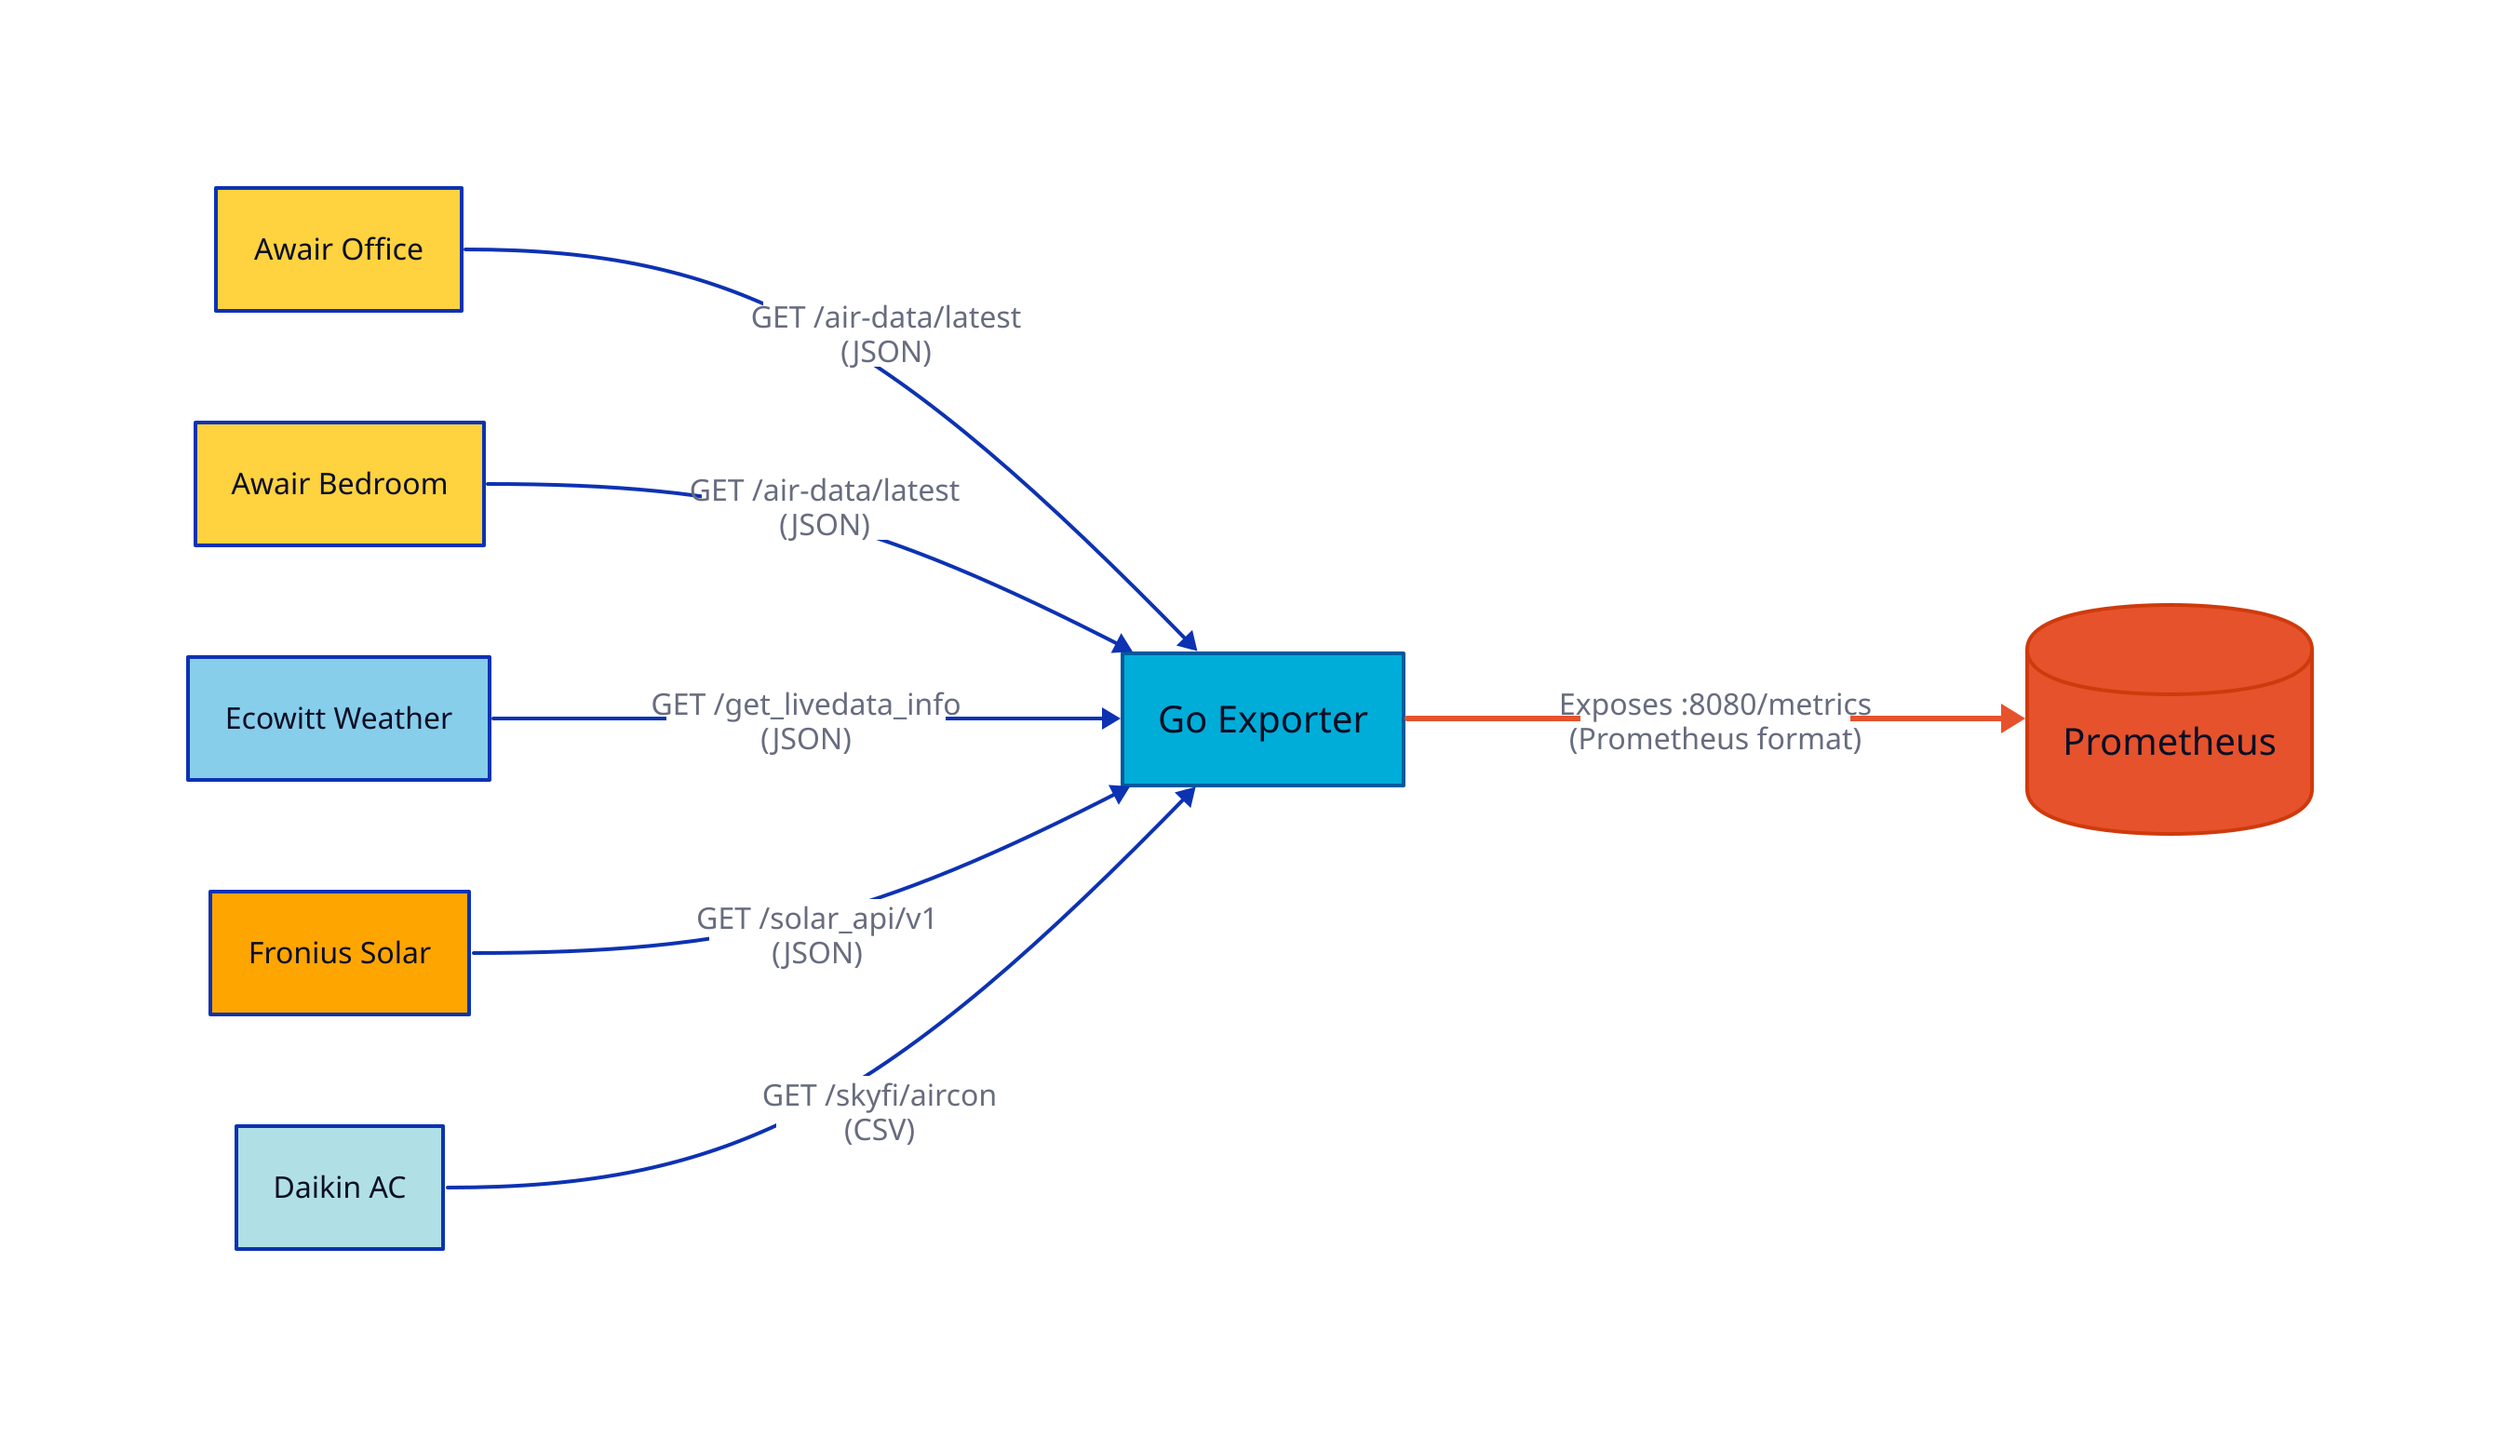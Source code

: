 # House Monitoring Architecture

direction: right



  awair1: Awair Office {
    shape: rectangle
    style.fill: "#FFD23F"
  }

  awair2: Awair Bedroom {
    shape: rectangle
    style.fill: "#FFD23F"
  }

  ecowitt: Ecowitt Weather {
    shape: rectangle
    style.fill: "#87CEEB"
  }

  fronius: Fronius Solar {
    shape: rectangle
    style.fill: "#FFA500"
  }

  daikin: Daikin AC {
    shape: rectangle
    style.fill: "#B0E0E6"
  }


exporter: Go Exporter {
  shape: rectangle
  style: {
    fill: "#00ADD8"
    stroke: "#005A9C"
    font-size: 20
  }

}

prometheus: Prometheus {
  shape: cylinder
  style: {
    fill: "#E6522C"
    stroke: "#CF3A0C"
    font-size: 20
  }
}


# Connections
awair1 -> exporter: "GET /air-data/latest\n(JSON)"
awair2 -> exporter: "GET /air-data/latest\n(JSON)"
ecowitt -> exporter: "GET /get_livedata_info\n(JSON)"
fronius -> exporter: "GET /solar_api/v1\n(JSON)"
daikin -> exporter: "GET /skyfi/aircon\n(CSV)"

exporter -> prometheus: "Exposes :8080/metrics\n(Prometheus format)" {
  style: {
    stroke: "#E6522C"
    stroke-width: 3
  }
}

